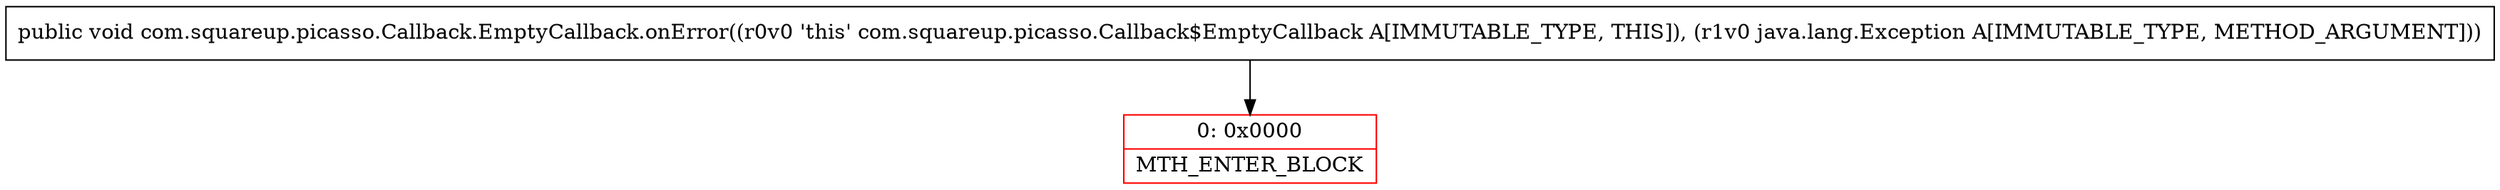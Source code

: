 digraph "CFG forcom.squareup.picasso.Callback.EmptyCallback.onError(Ljava\/lang\/Exception;)V" {
subgraph cluster_Region_1934656492 {
label = "R(0)";
node [shape=record,color=blue];
}
Node_0 [shape=record,color=red,label="{0\:\ 0x0000|MTH_ENTER_BLOCK\l}"];
MethodNode[shape=record,label="{public void com.squareup.picasso.Callback.EmptyCallback.onError((r0v0 'this' com.squareup.picasso.Callback$EmptyCallback A[IMMUTABLE_TYPE, THIS]), (r1v0 java.lang.Exception A[IMMUTABLE_TYPE, METHOD_ARGUMENT])) }"];
MethodNode -> Node_0;
}


